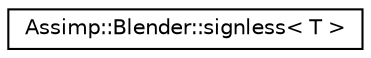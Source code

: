 digraph "Graphical Class Hierarchy"
{
  edge [fontname="Helvetica",fontsize="10",labelfontname="Helvetica",labelfontsize="10"];
  node [fontname="Helvetica",fontsize="10",shape=record];
  rankdir="LR";
  Node1 [label="Assimp::Blender::signless\< T \>",height=0.2,width=0.4,color="black", fillcolor="white", style="filled",URL="$struct_assimp_1_1_blender_1_1signless.html"];
}
